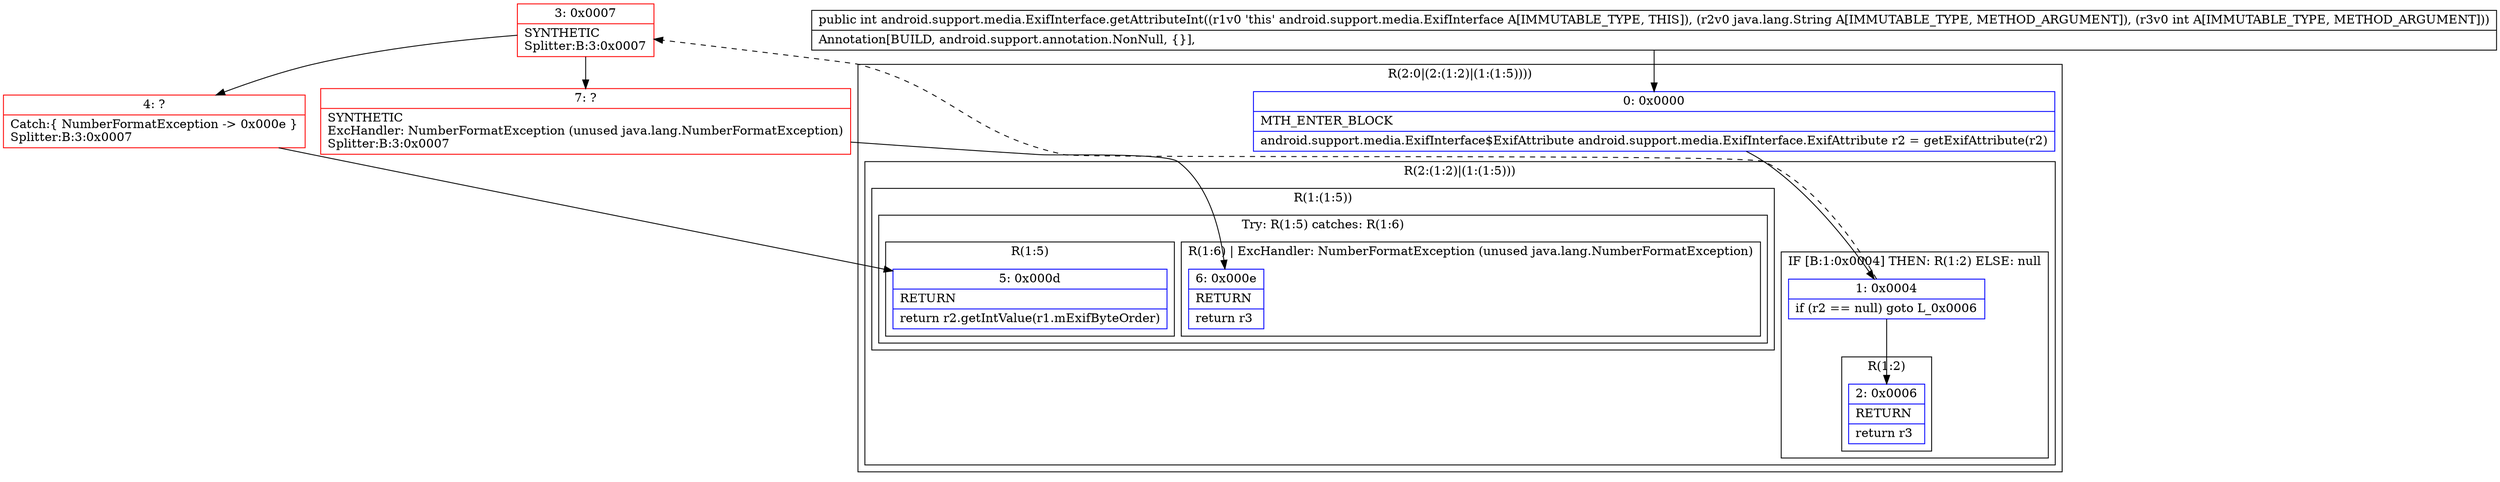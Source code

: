 digraph "CFG forandroid.support.media.ExifInterface.getAttributeInt(Ljava\/lang\/String;I)I" {
subgraph cluster_Region_186288074 {
label = "R(2:0|(2:(1:2)|(1:(1:5))))";
node [shape=record,color=blue];
Node_0 [shape=record,label="{0\:\ 0x0000|MTH_ENTER_BLOCK\l|android.support.media.ExifInterface$ExifAttribute android.support.media.ExifInterface.ExifAttribute r2 = getExifAttribute(r2)\l}"];
subgraph cluster_Region_572549327 {
label = "R(2:(1:2)|(1:(1:5)))";
node [shape=record,color=blue];
subgraph cluster_IfRegion_2096414765 {
label = "IF [B:1:0x0004] THEN: R(1:2) ELSE: null";
node [shape=record,color=blue];
Node_1 [shape=record,label="{1\:\ 0x0004|if (r2 == null) goto L_0x0006\l}"];
subgraph cluster_Region_766096758 {
label = "R(1:2)";
node [shape=record,color=blue];
Node_2 [shape=record,label="{2\:\ 0x0006|RETURN\l|return r3\l}"];
}
}
subgraph cluster_Region_749681170 {
label = "R(1:(1:5))";
node [shape=record,color=blue];
subgraph cluster_TryCatchRegion_1088314471 {
label = "Try: R(1:5) catches: R(1:6)";
node [shape=record,color=blue];
subgraph cluster_Region_631335246 {
label = "R(1:5)";
node [shape=record,color=blue];
Node_5 [shape=record,label="{5\:\ 0x000d|RETURN\l|return r2.getIntValue(r1.mExifByteOrder)\l}"];
}
subgraph cluster_Region_1629041315 {
label = "R(1:6) | ExcHandler: NumberFormatException (unused java.lang.NumberFormatException)\l";
node [shape=record,color=blue];
Node_6 [shape=record,label="{6\:\ 0x000e|RETURN\l|return r3\l}"];
}
}
}
}
}
subgraph cluster_Region_1629041315 {
label = "R(1:6) | ExcHandler: NumberFormatException (unused java.lang.NumberFormatException)\l";
node [shape=record,color=blue];
Node_6 [shape=record,label="{6\:\ 0x000e|RETURN\l|return r3\l}"];
}
Node_3 [shape=record,color=red,label="{3\:\ 0x0007|SYNTHETIC\lSplitter:B:3:0x0007\l}"];
Node_4 [shape=record,color=red,label="{4\:\ ?|Catch:\{ NumberFormatException \-\> 0x000e \}\lSplitter:B:3:0x0007\l}"];
Node_7 [shape=record,color=red,label="{7\:\ ?|SYNTHETIC\lExcHandler: NumberFormatException (unused java.lang.NumberFormatException)\lSplitter:B:3:0x0007\l}"];
MethodNode[shape=record,label="{public int android.support.media.ExifInterface.getAttributeInt((r1v0 'this' android.support.media.ExifInterface A[IMMUTABLE_TYPE, THIS]), (r2v0 java.lang.String A[IMMUTABLE_TYPE, METHOD_ARGUMENT]), (r3v0 int A[IMMUTABLE_TYPE, METHOD_ARGUMENT]))  | Annotation[BUILD, android.support.annotation.NonNull, \{\}], \l}"];
MethodNode -> Node_0;
Node_0 -> Node_1;
Node_1 -> Node_2;
Node_1 -> Node_3[style=dashed];
Node_3 -> Node_4;
Node_3 -> Node_7;
Node_4 -> Node_5;
Node_7 -> Node_6;
}

